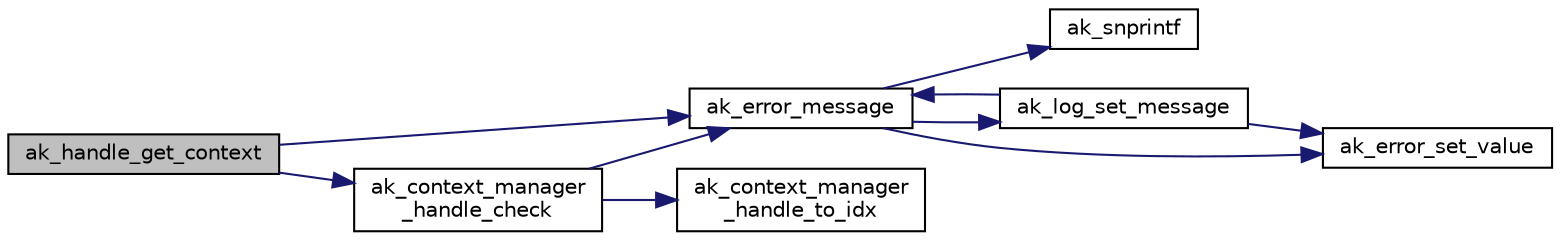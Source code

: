 digraph "ak_handle_get_context"
{
  edge [fontname="Helvetica",fontsize="10",labelfontname="Helvetica",labelfontsize="10"];
  node [fontname="Helvetica",fontsize="10",shape=record];
  rankdir="LR";
  Node1 [label="ak_handle_get_context",height=0.2,width=0.4,color="black", fillcolor="grey75", style="filled", fontcolor="black"];
  Node1 -> Node2 [color="midnightblue",fontsize="10",style="solid",fontname="Helvetica"];
  Node2 [label="ak_context_manager\l_handle_check",height=0.2,width=0.4,color="black", fillcolor="white", style="filled",URL="$ak__context__manager_8c.html#a10e36a54133c0c1758ee1a9bd86b19e8",tooltip="Проверка корректности дескриптора контекста. "];
  Node2 -> Node3 [color="midnightblue",fontsize="10",style="solid",fontname="Helvetica"];
  Node3 [label="ak_error_message",height=0.2,width=0.4,color="black", fillcolor="white", style="filled",URL="$ak__log_8c.html#a80a4822cbd184b3cbcc43096126eb52b",tooltip="Вывод сообщений о возникшей в процессе выполнения ошибке. "];
  Node3 -> Node4 [color="midnightblue",fontsize="10",style="solid",fontname="Helvetica"];
  Node4 [label="ak_snprintf",height=0.2,width=0.4,color="black", fillcolor="white", style="filled",URL="$ak__log_8c.html#a129225cc1640b6773cf0a7d629f0dca6",tooltip="Обобщенная реализация функции snprintf для различных компиляторов. "];
  Node3 -> Node5 [color="midnightblue",fontsize="10",style="solid",fontname="Helvetica"];
  Node5 [label="ak_log_set_message",height=0.2,width=0.4,color="black", fillcolor="white", style="filled",URL="$ak__log_8c.html#a25eff854c3f398d72791d04662d0978a",tooltip="Прямой вывод сообщения аудита. "];
  Node5 -> Node6 [color="midnightblue",fontsize="10",style="solid",fontname="Helvetica"];
  Node6 [label="ak_error_set_value",height=0.2,width=0.4,color="black", fillcolor="white", style="filled",URL="$ak__log_8c.html#a700e68d9e88d81489869ba269af25c7b",tooltip="Функция устанавливает значение переменной, хранящей ошибку выполнения программы. "];
  Node5 -> Node3 [color="midnightblue",fontsize="10",style="solid",fontname="Helvetica"];
  Node3 -> Node6 [color="midnightblue",fontsize="10",style="solid",fontname="Helvetica"];
  Node2 -> Node7 [color="midnightblue",fontsize="10",style="solid",fontname="Helvetica"];
  Node7 [label="ak_context_manager\l_handle_to_idx",height=0.2,width=0.4,color="black", fillcolor="white", style="filled",URL="$ak__context__manager_8c.html#a989ab2e0259025432069302a5286c1f7",tooltip="Получение точного значения индекса массива по значению декскриптора. "];
  Node1 -> Node3 [color="midnightblue",fontsize="10",style="solid",fontname="Helvetica"];
}
